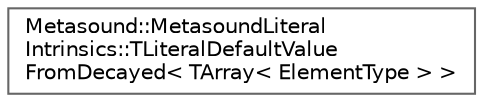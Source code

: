 digraph "Graphical Class Hierarchy"
{
 // INTERACTIVE_SVG=YES
 // LATEX_PDF_SIZE
  bgcolor="transparent";
  edge [fontname=Helvetica,fontsize=10,labelfontname=Helvetica,labelfontsize=10];
  node [fontname=Helvetica,fontsize=10,shape=box,height=0.2,width=0.4];
  rankdir="LR";
  Node0 [id="Node000000",label="Metasound::MetasoundLiteral\lIntrinsics::TLiteralDefaultValue\lFromDecayed\< TArray\< ElementType \> \>",height=0.2,width=0.4,color="grey40", fillcolor="white", style="filled",URL="$dc/d7f/structMetasound_1_1MetasoundLiteralIntrinsics_1_1TLiteralDefaultValueFromDecayed_3_01TArray_3_01ElementType_01_4_01_4.html",tooltip=" "];
}
